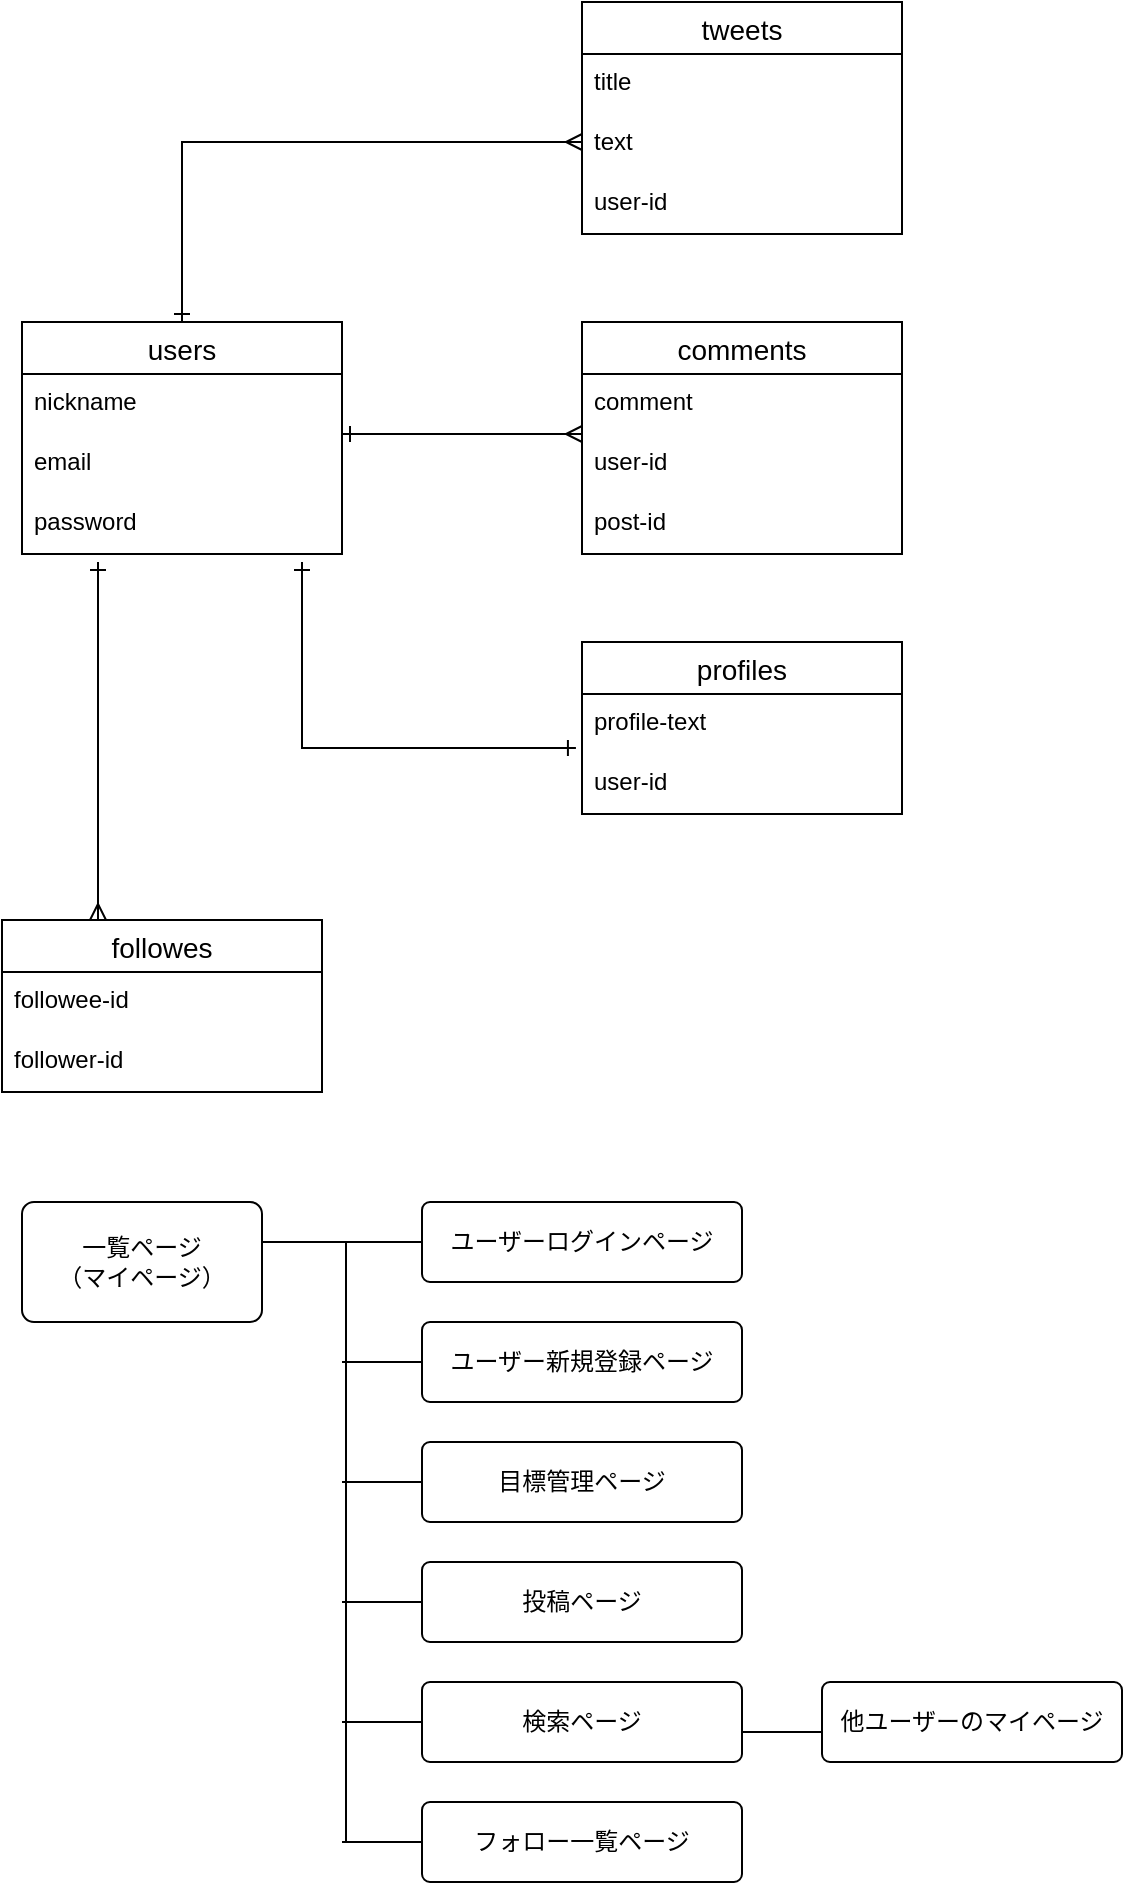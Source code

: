 <mxfile>
    <diagram id="-xM68NJJwnSaEIEjuaus" name="ページ1">
        <mxGraphModel dx="671" dy="468" grid="1" gridSize="10" guides="1" tooltips="1" connect="1" arrows="1" fold="1" page="1" pageScale="1" pageWidth="827" pageHeight="1169" math="0" shadow="0">
            <root>
                <mxCell id="0"/>
                <mxCell id="1" parent="0"/>
                <mxCell id="2" value="users" style="swimlane;fontStyle=0;childLayout=stackLayout;horizontal=1;startSize=26;horizontalStack=0;resizeParent=1;resizeParentMax=0;resizeLast=0;collapsible=1;marginBottom=0;align=center;fontSize=14;" vertex="1" parent="1">
                    <mxGeometry x="80" y="200" width="160" height="116" as="geometry"/>
                </mxCell>
                <mxCell id="3" value="nickname" style="text;strokeColor=none;fillColor=none;spacingLeft=4;spacingRight=4;overflow=hidden;rotatable=0;points=[[0,0.5],[1,0.5]];portConstraint=eastwest;fontSize=12;" vertex="1" parent="2">
                    <mxGeometry y="26" width="160" height="30" as="geometry"/>
                </mxCell>
                <mxCell id="4" value="email" style="text;strokeColor=none;fillColor=none;spacingLeft=4;spacingRight=4;overflow=hidden;rotatable=0;points=[[0,0.5],[1,0.5]];portConstraint=eastwest;fontSize=12;" vertex="1" parent="2">
                    <mxGeometry y="56" width="160" height="30" as="geometry"/>
                </mxCell>
                <mxCell id="5" value="password" style="text;strokeColor=none;fillColor=none;spacingLeft=4;spacingRight=4;overflow=hidden;rotatable=0;points=[[0,0.5],[1,0.5]];portConstraint=eastwest;fontSize=12;" vertex="1" parent="2">
                    <mxGeometry y="86" width="160" height="30" as="geometry"/>
                </mxCell>
                <mxCell id="6" value="tweets" style="swimlane;fontStyle=0;childLayout=stackLayout;horizontal=1;startSize=26;horizontalStack=0;resizeParent=1;resizeParentMax=0;resizeLast=0;collapsible=1;marginBottom=0;align=center;fontSize=14;" vertex="1" parent="1">
                    <mxGeometry x="360" y="40" width="160" height="116" as="geometry"/>
                </mxCell>
                <mxCell id="7" value="title" style="text;strokeColor=none;fillColor=none;spacingLeft=4;spacingRight=4;overflow=hidden;rotatable=0;points=[[0,0.5],[1,0.5]];portConstraint=eastwest;fontSize=12;" vertex="1" parent="6">
                    <mxGeometry y="26" width="160" height="30" as="geometry"/>
                </mxCell>
                <mxCell id="8" value="text" style="text;strokeColor=none;fillColor=none;spacingLeft=4;spacingRight=4;overflow=hidden;rotatable=0;points=[[0,0.5],[1,0.5]];portConstraint=eastwest;fontSize=12;" vertex="1" parent="6">
                    <mxGeometry y="56" width="160" height="30" as="geometry"/>
                </mxCell>
                <mxCell id="9" value="user-id" style="text;strokeColor=none;fillColor=none;spacingLeft=4;spacingRight=4;overflow=hidden;rotatable=0;points=[[0,0.5],[1,0.5]];portConstraint=eastwest;fontSize=12;" vertex="1" parent="6">
                    <mxGeometry y="86" width="160" height="30" as="geometry"/>
                </mxCell>
                <mxCell id="10" value="comments" style="swimlane;fontStyle=0;childLayout=stackLayout;horizontal=1;startSize=26;horizontalStack=0;resizeParent=1;resizeParentMax=0;resizeLast=0;collapsible=1;marginBottom=0;align=center;fontSize=14;" vertex="1" parent="1">
                    <mxGeometry x="360" y="200" width="160" height="116" as="geometry"/>
                </mxCell>
                <mxCell id="11" value="comment" style="text;strokeColor=none;fillColor=none;spacingLeft=4;spacingRight=4;overflow=hidden;rotatable=0;points=[[0,0.5],[1,0.5]];portConstraint=eastwest;fontSize=12;" vertex="1" parent="10">
                    <mxGeometry y="26" width="160" height="30" as="geometry"/>
                </mxCell>
                <mxCell id="12" value="user-id" style="text;strokeColor=none;fillColor=none;spacingLeft=4;spacingRight=4;overflow=hidden;rotatable=0;points=[[0,0.5],[1,0.5]];portConstraint=eastwest;fontSize=12;" vertex="1" parent="10">
                    <mxGeometry y="56" width="160" height="30" as="geometry"/>
                </mxCell>
                <mxCell id="13" value="post-id" style="text;strokeColor=none;fillColor=none;spacingLeft=4;spacingRight=4;overflow=hidden;rotatable=0;points=[[0,0.5],[1,0.5]];portConstraint=eastwest;fontSize=12;" vertex="1" parent="10">
                    <mxGeometry y="86" width="160" height="30" as="geometry"/>
                </mxCell>
                <mxCell id="14" value="profiles" style="swimlane;fontStyle=0;childLayout=stackLayout;horizontal=1;startSize=26;horizontalStack=0;resizeParent=1;resizeParentMax=0;resizeLast=0;collapsible=1;marginBottom=0;align=center;fontSize=14;" vertex="1" parent="1">
                    <mxGeometry x="360" y="360" width="160" height="86" as="geometry"/>
                </mxCell>
                <mxCell id="15" value="profile-text" style="text;strokeColor=none;fillColor=none;spacingLeft=4;spacingRight=4;overflow=hidden;rotatable=0;points=[[0,0.5],[1,0.5]];portConstraint=eastwest;fontSize=12;" vertex="1" parent="14">
                    <mxGeometry y="26" width="160" height="30" as="geometry"/>
                </mxCell>
                <mxCell id="16" value="user-id" style="text;strokeColor=none;fillColor=none;spacingLeft=4;spacingRight=4;overflow=hidden;rotatable=0;points=[[0,0.5],[1,0.5]];portConstraint=eastwest;fontSize=12;" vertex="1" parent="14">
                    <mxGeometry y="56" width="160" height="30" as="geometry"/>
                </mxCell>
                <mxCell id="17" value="followes" style="swimlane;fontStyle=0;childLayout=stackLayout;horizontal=1;startSize=26;horizontalStack=0;resizeParent=1;resizeParentMax=0;resizeLast=0;collapsible=1;marginBottom=0;align=center;fontSize=14;" vertex="1" parent="1">
                    <mxGeometry x="70" y="499" width="160" height="86" as="geometry"/>
                </mxCell>
                <mxCell id="18" value="followee-id" style="text;strokeColor=none;fillColor=none;spacingLeft=4;spacingRight=4;overflow=hidden;rotatable=0;points=[[0,0.5],[1,0.5]];portConstraint=eastwest;fontSize=12;" vertex="1" parent="17">
                    <mxGeometry y="26" width="160" height="30" as="geometry"/>
                </mxCell>
                <mxCell id="19" value="follower-id" style="text;strokeColor=none;fillColor=none;spacingLeft=4;spacingRight=4;overflow=hidden;rotatable=0;points=[[0,0.5],[1,0.5]];portConstraint=eastwest;fontSize=12;" vertex="1" parent="17">
                    <mxGeometry y="56" width="160" height="30" as="geometry"/>
                </mxCell>
                <mxCell id="20" value="" style="fontSize=12;html=1;endArrow=ERmany;rounded=0;strokeColor=default;startArrow=ERone;startFill=0;" edge="1" parent="1">
                    <mxGeometry width="100" height="100" relative="1" as="geometry">
                        <mxPoint x="240" y="256" as="sourcePoint"/>
                        <mxPoint x="360" y="256" as="targetPoint"/>
                    </mxGeometry>
                </mxCell>
                <mxCell id="21" value="" style="fontSize=12;html=1;endArrow=ERmany;rounded=0;strokeColor=default;startArrow=ERone;startFill=0;exitX=0.5;exitY=0;exitDx=0;exitDy=0;" edge="1" parent="1" source="2">
                    <mxGeometry width="100" height="100" relative="1" as="geometry">
                        <mxPoint x="240" y="110" as="sourcePoint"/>
                        <mxPoint x="360" y="110" as="targetPoint"/>
                        <Array as="points">
                            <mxPoint x="160" y="110"/>
                        </Array>
                    </mxGeometry>
                </mxCell>
                <mxCell id="22" value="" style="fontSize=12;html=1;endArrow=ERone;rounded=0;strokeColor=default;startArrow=ERone;startFill=0;entryX=-0.019;entryY=-0.1;entryDx=0;entryDy=0;entryPerimeter=0;endFill=0;" edge="1" parent="1" target="16">
                    <mxGeometry width="100" height="100" relative="1" as="geometry">
                        <mxPoint x="220" y="320" as="sourcePoint"/>
                        <mxPoint x="390" y="420" as="targetPoint"/>
                        <Array as="points">
                            <mxPoint x="220" y="413"/>
                        </Array>
                    </mxGeometry>
                </mxCell>
                <mxCell id="23" value="" style="fontSize=12;html=1;endArrow=ERmany;rounded=0;strokeColor=default;startArrow=ERone;startFill=0;entryX=0.3;entryY=0;entryDx=0;entryDy=0;entryPerimeter=0;" edge="1" parent="1" target="17">
                    <mxGeometry width="100" height="100" relative="1" as="geometry">
                        <mxPoint x="118" y="320" as="sourcePoint"/>
                        <mxPoint x="410" y="540" as="targetPoint"/>
                    </mxGeometry>
                </mxCell>
                <mxCell id="24" value="一覧ページ&lt;br&gt;（マイページ）" style="rounded=1;arcSize=10;whiteSpace=wrap;html=1;align=center;" vertex="1" parent="1">
                    <mxGeometry x="80" y="640" width="120" height="60" as="geometry"/>
                </mxCell>
                <mxCell id="25" value="ユーザーログインページ" style="rounded=1;arcSize=10;whiteSpace=wrap;html=1;align=center;" vertex="1" parent="1">
                    <mxGeometry x="280" y="640" width="160" height="40" as="geometry"/>
                </mxCell>
                <mxCell id="26" value="ユーザー新規登録ページ" style="rounded=1;arcSize=10;whiteSpace=wrap;html=1;align=center;" vertex="1" parent="1">
                    <mxGeometry x="280" y="700" width="160" height="40" as="geometry"/>
                </mxCell>
                <mxCell id="27" value="目標管理ページ" style="rounded=1;arcSize=10;whiteSpace=wrap;html=1;align=center;" vertex="1" parent="1">
                    <mxGeometry x="280" y="760" width="160" height="40" as="geometry"/>
                </mxCell>
                <mxCell id="28" value="投稿ページ" style="rounded=1;arcSize=10;whiteSpace=wrap;html=1;align=center;" vertex="1" parent="1">
                    <mxGeometry x="280" y="820" width="160" height="40" as="geometry"/>
                </mxCell>
                <mxCell id="29" value="検索ページ" style="rounded=1;arcSize=10;whiteSpace=wrap;html=1;align=center;" vertex="1" parent="1">
                    <mxGeometry x="280" y="880" width="160" height="40" as="geometry"/>
                </mxCell>
                <mxCell id="30" value="他ユーザーのマイページ" style="rounded=1;arcSize=10;whiteSpace=wrap;html=1;align=center;" vertex="1" parent="1">
                    <mxGeometry x="480" y="880" width="150" height="40" as="geometry"/>
                </mxCell>
                <mxCell id="31" value="フォロー一覧ページ" style="rounded=1;arcSize=10;whiteSpace=wrap;html=1;align=center;" vertex="1" parent="1">
                    <mxGeometry x="280" y="940" width="160" height="40" as="geometry"/>
                </mxCell>
                <mxCell id="32" value="" style="line;strokeWidth=1;rotatable=0;dashed=0;labelPosition=right;align=left;verticalAlign=middle;spacingTop=0;spacingLeft=6;points=[];portConstraint=eastwest;" vertex="1" parent="1">
                    <mxGeometry x="240" y="715" width="40" height="10" as="geometry"/>
                </mxCell>
                <mxCell id="33" value="" style="line;strokeWidth=1;rotatable=0;dashed=0;labelPosition=right;align=left;verticalAlign=middle;spacingTop=0;spacingLeft=6;points=[];portConstraint=eastwest;" vertex="1" parent="1">
                    <mxGeometry x="200" y="655" width="80" height="10" as="geometry"/>
                </mxCell>
                <mxCell id="34" value="" style="line;strokeWidth=1;rotatable=0;dashed=0;labelPosition=right;align=left;verticalAlign=middle;spacingTop=0;spacingLeft=6;points=[];portConstraint=eastwest;" vertex="1" parent="1">
                    <mxGeometry x="240" y="775" width="40" height="10" as="geometry"/>
                </mxCell>
                <mxCell id="35" value="" style="line;strokeWidth=1;rotatable=0;dashed=0;labelPosition=right;align=left;verticalAlign=middle;spacingTop=0;spacingLeft=6;points=[];portConstraint=eastwest;" vertex="1" parent="1">
                    <mxGeometry x="240" y="835" width="40" height="10" as="geometry"/>
                </mxCell>
                <mxCell id="36" value="" style="line;strokeWidth=1;rotatable=0;dashed=0;labelPosition=right;align=left;verticalAlign=middle;spacingTop=0;spacingLeft=6;points=[];portConstraint=eastwest;" vertex="1" parent="1">
                    <mxGeometry x="240" y="895" width="40" height="10" as="geometry"/>
                </mxCell>
                <mxCell id="37" value="" style="line;strokeWidth=1;rotatable=0;dashed=0;labelPosition=right;align=left;verticalAlign=middle;spacingTop=0;spacingLeft=6;points=[];portConstraint=eastwest;" vertex="1" parent="1">
                    <mxGeometry x="240" y="955" width="40" height="10" as="geometry"/>
                </mxCell>
                <mxCell id="38" value="" style="line;strokeWidth=1;rotatable=0;dashed=0;labelPosition=right;align=left;verticalAlign=middle;spacingTop=0;spacingLeft=6;points=[];portConstraint=eastwest;" vertex="1" parent="1">
                    <mxGeometry x="440" y="900" width="40" height="10" as="geometry"/>
                </mxCell>
                <mxCell id="39" value="" style="fontSize=12;html=1;endArrow=none;endFill=0;strokeColor=default;rounded=0;entryX=0.525;entryY=0.5;entryDx=0;entryDy=0;entryPerimeter=0;" edge="1" parent="1" target="33">
                    <mxGeometry width="100" height="100" relative="1" as="geometry">
                        <mxPoint x="242" y="960" as="sourcePoint"/>
                        <mxPoint x="240" y="670" as="targetPoint"/>
                    </mxGeometry>
                </mxCell>
            </root>
        </mxGraphModel>
    </diagram>
</mxfile>